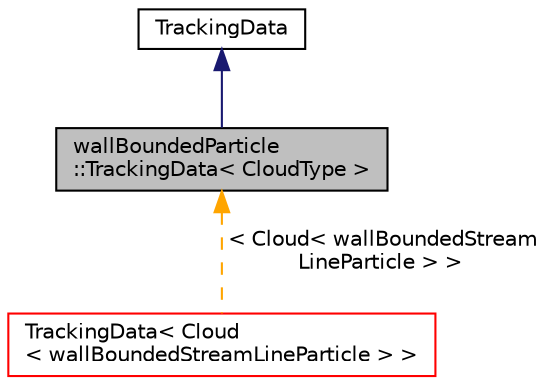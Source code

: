 digraph "wallBoundedParticle::TrackingData&lt; CloudType &gt;"
{
  bgcolor="transparent";
  edge [fontname="Helvetica",fontsize="10",labelfontname="Helvetica",labelfontsize="10"];
  node [fontname="Helvetica",fontsize="10",shape=record];
  Node0 [label="wallBoundedParticle\l::TrackingData\< CloudType \>",height=0.2,width=0.4,color="black", fillcolor="grey75", style="filled", fontcolor="black"];
  Node1 -> Node0 [dir="back",color="midnightblue",fontsize="10",style="solid",fontname="Helvetica"];
  Node1 [label="TrackingData",height=0.2,width=0.4,color="black",URL="$a24725.html"];
  Node0 -> Node2 [dir="back",color="orange",fontsize="10",style="dashed",label=" \< Cloud\< wallBoundedStream\lLineParticle \> \>" ,fontname="Helvetica"];
  Node2 [label="TrackingData\< Cloud\l\< wallBoundedStreamLineParticle \> \>",height=0.2,width=0.4,color="red",URL="$a24309.html"];
}
